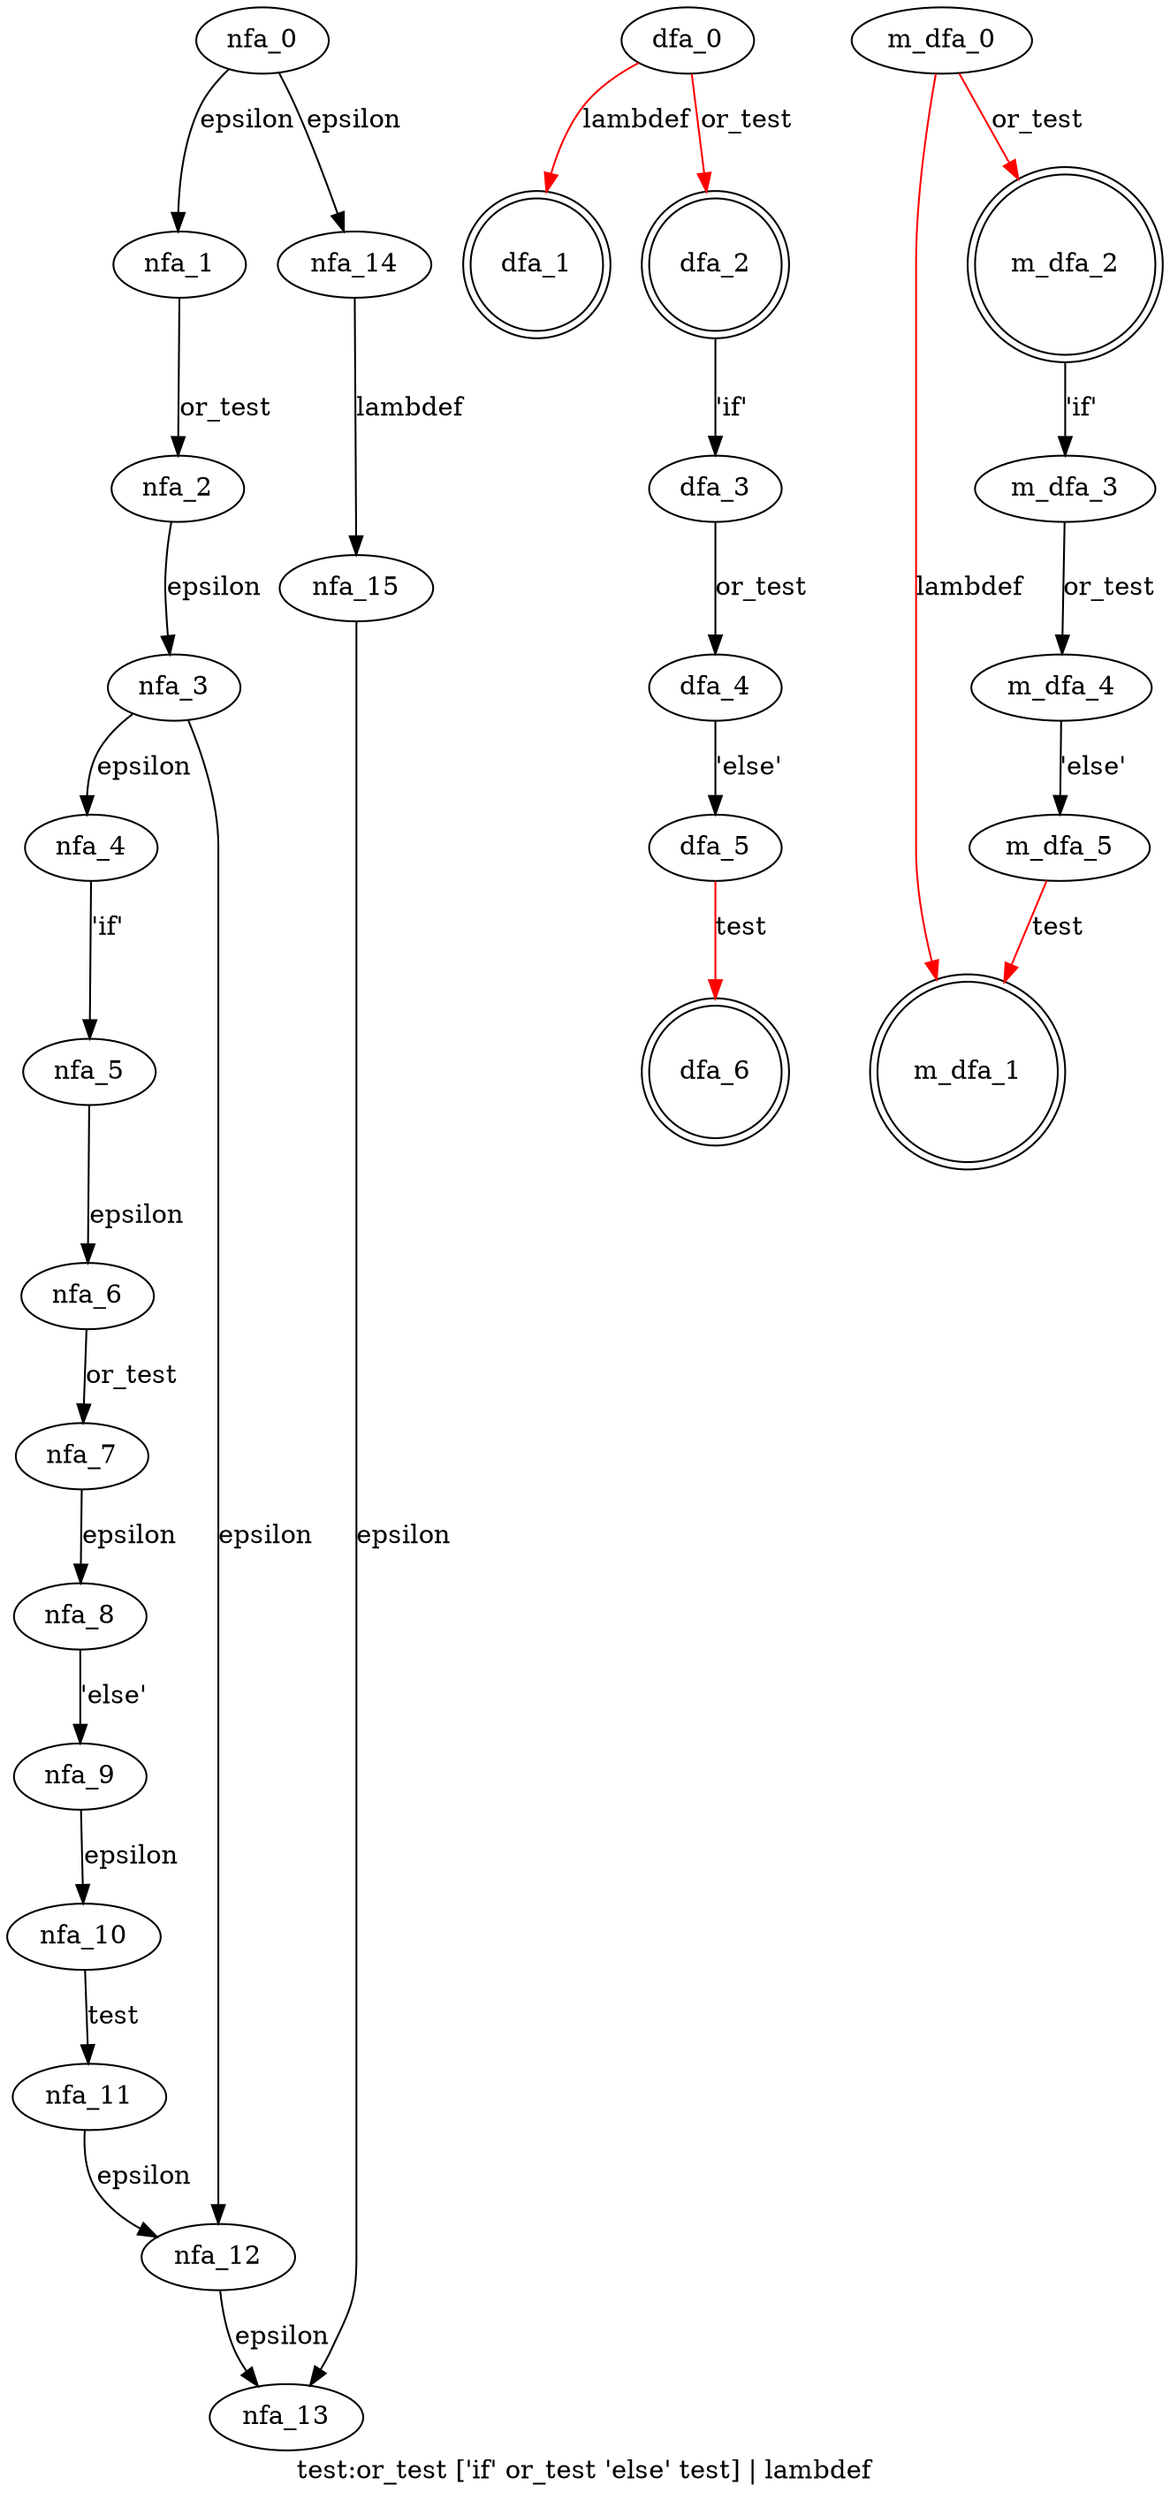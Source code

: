 digraph test {
 graph[label="test:or_test ['if' or_test 'else' test] | lambdef"]
 subgraph test_nfa {
  nfa_0->nfa_1[label="epsilon"]
  nfa_1->nfa_2[label="or_test"]
  nfa_2->nfa_3[label="epsilon"]
  nfa_3->nfa_4[label="epsilon"]
  nfa_4->nfa_5[label="'if'"]
  nfa_5->nfa_6[label="epsilon"]
  nfa_6->nfa_7[label="or_test"]
  nfa_7->nfa_8[label="epsilon"]
  nfa_8->nfa_9[label="'else'"]
  nfa_9->nfa_10[label="epsilon"]
  nfa_10->nfa_11[label="test"]
  nfa_11->nfa_12[label="epsilon"]
  nfa_12->nfa_13[label="epsilon"]
  nfa_3->nfa_12[label="epsilon"]
  nfa_0->nfa_14[label="epsilon"]
  nfa_14->nfa_15[label="lambdef"]
  nfa_15->nfa_13[label="epsilon"]
  }
 subgraph test_dfa {
  dfa_0->dfa_1[label="lambdef",color=red]
  dfa_0->dfa_2[label="or_test",color=red]
  dfa_2->dfa_3[label="'if'"]
  dfa_3->dfa_4[label="or_test"]
  dfa_4->dfa_5[label="'else'"]
  dfa_5->dfa_6[label="test",color=red]
  dfa_1[shape=doublecircle]
  dfa_2[shape=doublecircle]
  dfa_6[shape=doublecircle]
  }
 subgraph test_m_dfa {
  m_dfa_0->m_dfa_1[label="lambdef",color=red]
  m_dfa_0->m_dfa_2[label="or_test",color=red]
  m_dfa_2->m_dfa_3[label="'if'"]
  m_dfa_3->m_dfa_4[label="or_test"]
  m_dfa_4->m_dfa_5[label="'else'"]
  m_dfa_5->m_dfa_1[label="test",color=red]
  m_dfa_1[shape=doublecircle]
  m_dfa_2[shape=doublecircle]
  }
}
